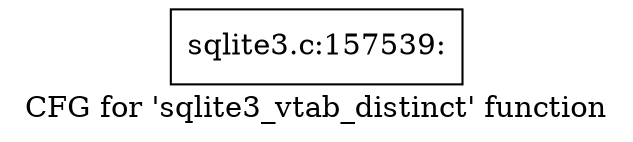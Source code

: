 digraph "CFG for 'sqlite3_vtab_distinct' function" {
	label="CFG for 'sqlite3_vtab_distinct' function";

	Node0x55c0f671c9b0 [shape=record,label="{sqlite3.c:157539:}"];
}
